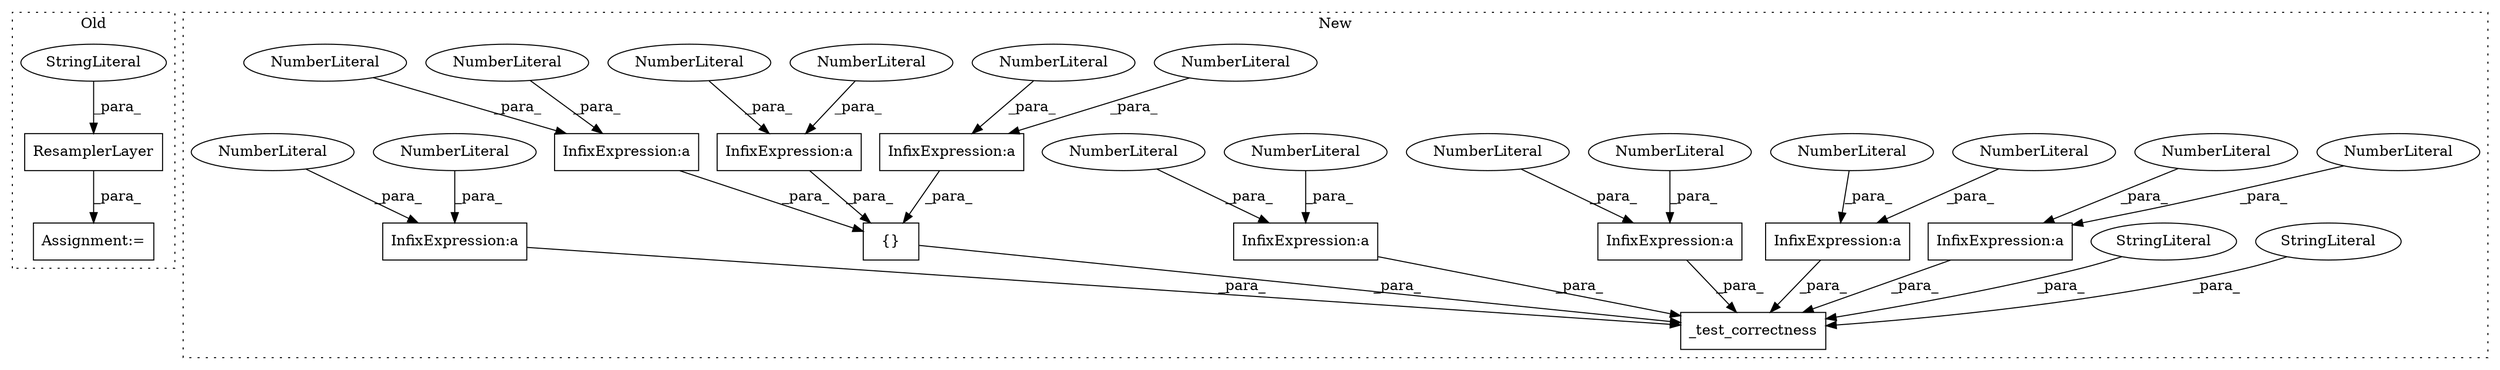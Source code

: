 digraph G {
subgraph cluster0 {
1 [label="ResamplerLayer" a="32" s="3434,3469" l="15,1" shape="box"];
5 [label="Assignment:=" a="7" s="3433" l="1" shape="box"];
6 [label="StringLiteral" a="45" s="3460" l="9" shape="ellipse"];
label = "Old";
style="dotted";
}
subgraph cluster1 {
2 [label="_test_correctness" a="32" s="3465,3756" l="18,1" shape="box"];
3 [label="StringLiteral" a="45" s="3699" l="9" shape="ellipse"];
4 [label="StringLiteral" a="45" s="3709" l="10" shape="ellipse"];
7 [label="InfixExpression:a" a="27" s="3598" l="3" shape="box"];
8 [label="InfixExpression:a" a="27" s="3563" l="3" shape="box"];
9 [label="InfixExpression:a" a="27" s="3648" l="3" shape="box"];
10 [label="InfixExpression:a" a="27" s="3613" l="3" shape="box"];
11 [label="InfixExpression:a" a="27" s="3624" l="3" shape="box"];
12 [label="InfixExpression:a" a="27" s="3587" l="3" shape="box"];
13 [label="InfixExpression:a" a="27" s="3670" l="3" shape="box"];
14 [label="InfixExpression:a" a="27" s="3635" l="3" shape="box"];
15 [label="NumberLiteral" a="34" s="3673" l="1" shape="ellipse"];
16 [label="{}" a="4" s="3607,3640" l="1,1" shape="box"];
17 [label="NumberLiteral" a="34" s="3631" l="4" shape="ellipse"];
18 [label="NumberLiteral" a="34" s="3644" l="4" shape="ellipse"];
19 [label="NumberLiteral" a="34" s="3620" l="4" shape="ellipse"];
20 [label="NumberLiteral" a="34" s="3666" l="4" shape="ellipse"];
21 [label="NumberLiteral" a="34" s="3559" l="4" shape="ellipse"];
22 [label="NumberLiteral" a="34" s="3616" l="1" shape="ellipse"];
23 [label="NumberLiteral" a="34" s="3651" l="1" shape="ellipse"];
24 [label="NumberLiteral" a="34" s="3601" l="1" shape="ellipse"];
25 [label="NumberLiteral" a="34" s="3609" l="4" shape="ellipse"];
26 [label="NumberLiteral" a="34" s="3594" l="4" shape="ellipse"];
27 [label="NumberLiteral" a="34" s="3590" l="1" shape="ellipse"];
28 [label="NumberLiteral" a="34" s="3566" l="1" shape="ellipse"];
29 [label="NumberLiteral" a="34" s="3638" l="1" shape="ellipse"];
30 [label="NumberLiteral" a="34" s="3627" l="1" shape="ellipse"];
31 [label="NumberLiteral" a="34" s="3583" l="4" shape="ellipse"];
label = "New";
style="dotted";
}
1 -> 5 [label="_para_"];
3 -> 2 [label="_para_"];
4 -> 2 [label="_para_"];
6 -> 1 [label="_para_"];
7 -> 2 [label="_para_"];
8 -> 2 [label="_para_"];
9 -> 2 [label="_para_"];
10 -> 16 [label="_para_"];
11 -> 16 [label="_para_"];
12 -> 2 [label="_para_"];
13 -> 2 [label="_para_"];
14 -> 16 [label="_para_"];
15 -> 13 [label="_para_"];
16 -> 2 [label="_para_"];
17 -> 14 [label="_para_"];
18 -> 9 [label="_para_"];
19 -> 11 [label="_para_"];
20 -> 13 [label="_para_"];
21 -> 8 [label="_para_"];
22 -> 10 [label="_para_"];
23 -> 9 [label="_para_"];
24 -> 7 [label="_para_"];
25 -> 10 [label="_para_"];
26 -> 7 [label="_para_"];
27 -> 12 [label="_para_"];
28 -> 8 [label="_para_"];
29 -> 14 [label="_para_"];
30 -> 11 [label="_para_"];
31 -> 12 [label="_para_"];
}